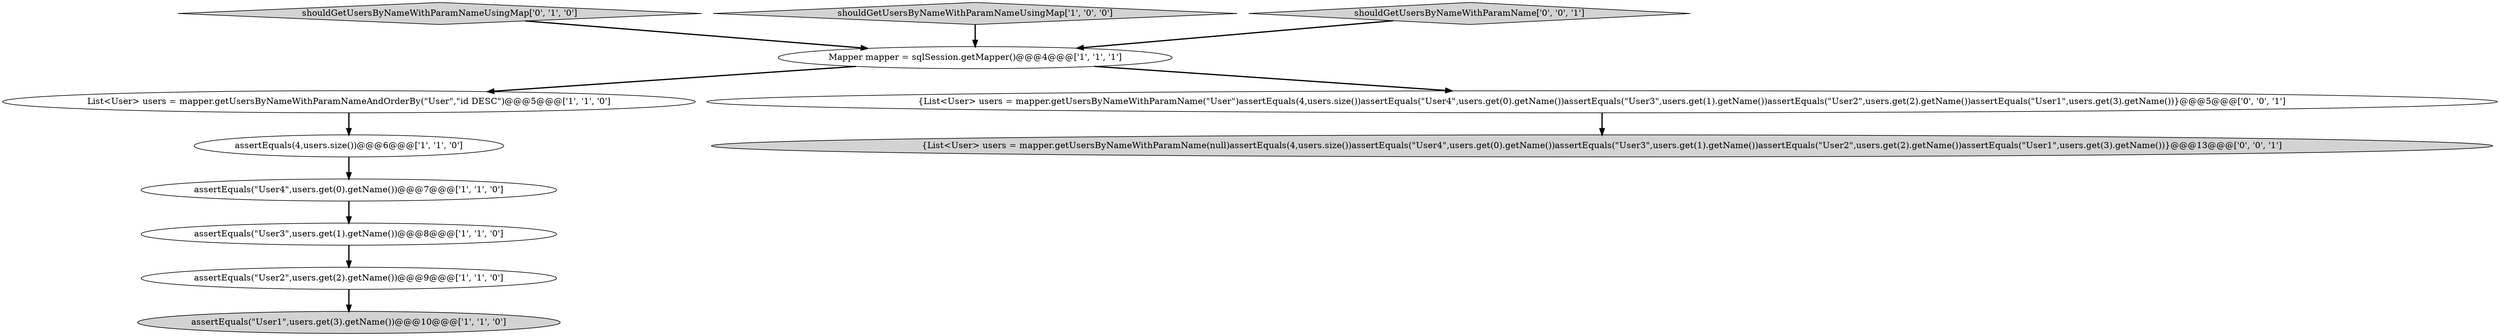 digraph {
6 [style = filled, label = "assertEquals(\"User4\",users.get(0).getName())@@@7@@@['1', '1', '0']", fillcolor = white, shape = ellipse image = "AAA0AAABBB1BBB"];
8 [style = filled, label = "shouldGetUsersByNameWithParamNameUsingMap['0', '1', '0']", fillcolor = lightgray, shape = diamond image = "AAA0AAABBB2BBB"];
4 [style = filled, label = "assertEquals(4,users.size())@@@6@@@['1', '1', '0']", fillcolor = white, shape = ellipse image = "AAA0AAABBB1BBB"];
7 [style = filled, label = "assertEquals(\"User2\",users.get(2).getName())@@@9@@@['1', '1', '0']", fillcolor = white, shape = ellipse image = "AAA0AAABBB1BBB"];
9 [style = filled, label = "{List<User> users = mapper.getUsersByNameWithParamName(null)assertEquals(4,users.size())assertEquals(\"User4\",users.get(0).getName())assertEquals(\"User3\",users.get(1).getName())assertEquals(\"User2\",users.get(2).getName())assertEquals(\"User1\",users.get(3).getName())}@@@13@@@['0', '0', '1']", fillcolor = lightgray, shape = ellipse image = "AAA0AAABBB3BBB"];
3 [style = filled, label = "List<User> users = mapper.getUsersByNameWithParamNameAndOrderBy(\"User\",\"id DESC\")@@@5@@@['1', '1', '0']", fillcolor = white, shape = ellipse image = "AAA0AAABBB1BBB"];
5 [style = filled, label = "shouldGetUsersByNameWithParamNameUsingMap['1', '0', '0']", fillcolor = lightgray, shape = diamond image = "AAA0AAABBB1BBB"];
11 [style = filled, label = "shouldGetUsersByNameWithParamName['0', '0', '1']", fillcolor = lightgray, shape = diamond image = "AAA0AAABBB3BBB"];
0 [style = filled, label = "assertEquals(\"User3\",users.get(1).getName())@@@8@@@['1', '1', '0']", fillcolor = white, shape = ellipse image = "AAA0AAABBB1BBB"];
1 [style = filled, label = "assertEquals(\"User1\",users.get(3).getName())@@@10@@@['1', '1', '0']", fillcolor = lightgray, shape = ellipse image = "AAA0AAABBB1BBB"];
2 [style = filled, label = "Mapper mapper = sqlSession.getMapper()@@@4@@@['1', '1', '1']", fillcolor = white, shape = ellipse image = "AAA0AAABBB1BBB"];
10 [style = filled, label = "{List<User> users = mapper.getUsersByNameWithParamName(\"User\")assertEquals(4,users.size())assertEquals(\"User4\",users.get(0).getName())assertEquals(\"User3\",users.get(1).getName())assertEquals(\"User2\",users.get(2).getName())assertEquals(\"User1\",users.get(3).getName())}@@@5@@@['0', '0', '1']", fillcolor = white, shape = ellipse image = "AAA0AAABBB3BBB"];
5->2 [style = bold, label=""];
10->9 [style = bold, label=""];
6->0 [style = bold, label=""];
7->1 [style = bold, label=""];
8->2 [style = bold, label=""];
2->10 [style = bold, label=""];
4->6 [style = bold, label=""];
3->4 [style = bold, label=""];
11->2 [style = bold, label=""];
2->3 [style = bold, label=""];
0->7 [style = bold, label=""];
}
